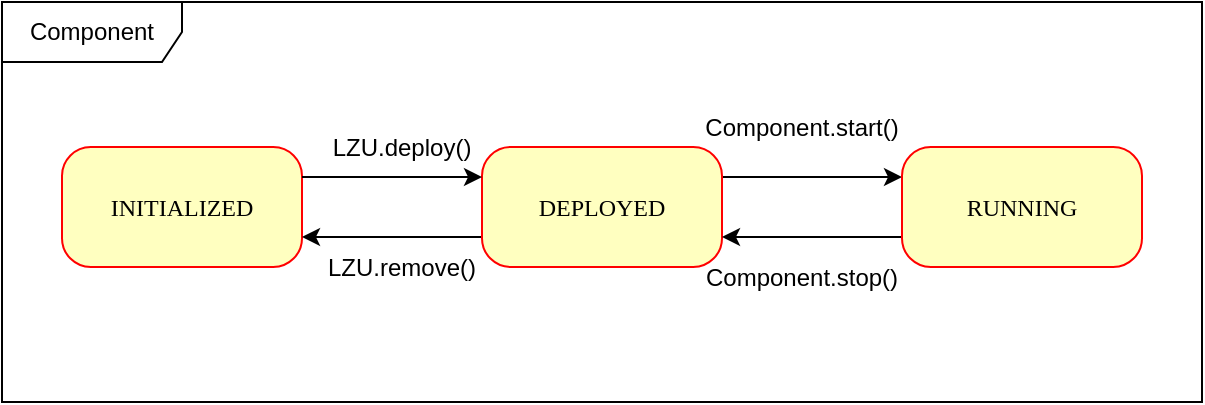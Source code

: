 <mxfile version="12.9.14" type="device"><diagram name="Page-1" id="58cdce13-f638-feb5-8d6f-7d28b1aa9fa0"><mxGraphModel dx="981" dy="526" grid="1" gridSize="10" guides="1" tooltips="1" connect="1" arrows="1" fold="1" page="1" pageScale="1" pageWidth="1100" pageHeight="850" background="#ffffff" math="0" shadow="0"><root><mxCell id="0"/><mxCell id="1" parent="0"/><mxCell id="3XahArjsmesPNddOIzvP-1" value="INITIALIZED" style="rounded=1;whiteSpace=wrap;html=1;arcSize=24;fillColor=#ffffc0;strokeColor=#ff0000;shadow=0;comic=0;labelBackgroundColor=none;fontFamily=Verdana;fontSize=12;fontColor=#000000;align=center;" vertex="1" parent="1"><mxGeometry x="190" y="162.5" width="120" height="60" as="geometry"/></mxCell><mxCell id="3XahArjsmesPNddOIzvP-8" style="edgeStyle=orthogonalEdgeStyle;rounded=0;orthogonalLoop=1;jettySize=auto;html=1;exitX=1;exitY=0.25;exitDx=0;exitDy=0;entryX=0;entryY=0.25;entryDx=0;entryDy=0;" edge="1" parent="1" source="3XahArjsmesPNddOIzvP-2" target="3XahArjsmesPNddOIzvP-3"><mxGeometry relative="1" as="geometry"/></mxCell><mxCell id="3XahArjsmesPNddOIzvP-10" style="edgeStyle=orthogonalEdgeStyle;rounded=0;orthogonalLoop=1;jettySize=auto;html=1;exitX=0;exitY=0.75;exitDx=0;exitDy=0;entryX=1;entryY=0.75;entryDx=0;entryDy=0;" edge="1" parent="1" source="3XahArjsmesPNddOIzvP-2" target="3XahArjsmesPNddOIzvP-1"><mxGeometry relative="1" as="geometry"/></mxCell><mxCell id="3XahArjsmesPNddOIzvP-2" value="DEPLOYED" style="rounded=1;whiteSpace=wrap;html=1;arcSize=24;fillColor=#ffffc0;strokeColor=#ff0000;shadow=0;comic=0;labelBackgroundColor=none;fontFamily=Verdana;fontSize=12;fontColor=#000000;align=center;" vertex="1" parent="1"><mxGeometry x="400" y="162.5" width="120" height="60" as="geometry"/></mxCell><mxCell id="3XahArjsmesPNddOIzvP-9" style="edgeStyle=orthogonalEdgeStyle;rounded=0;orthogonalLoop=1;jettySize=auto;html=1;exitX=0;exitY=0.75;exitDx=0;exitDy=0;entryX=1;entryY=0.75;entryDx=0;entryDy=0;" edge="1" parent="1" source="3XahArjsmesPNddOIzvP-3" target="3XahArjsmesPNddOIzvP-2"><mxGeometry relative="1" as="geometry"/></mxCell><mxCell id="3XahArjsmesPNddOIzvP-3" value="RUNNING" style="rounded=1;whiteSpace=wrap;html=1;arcSize=24;fillColor=#ffffc0;strokeColor=#ff0000;shadow=0;comic=0;labelBackgroundColor=none;fontFamily=Verdana;fontSize=12;fontColor=#000000;align=center;" vertex="1" parent="1"><mxGeometry x="610" y="162.5" width="120" height="60" as="geometry"/></mxCell><mxCell id="3XahArjsmesPNddOIzvP-7" value="" style="endArrow=classic;html=1;entryX=0;entryY=0.25;entryDx=0;entryDy=0;exitX=1;exitY=0.25;exitDx=0;exitDy=0;" edge="1" parent="1" source="3XahArjsmesPNddOIzvP-1" target="3XahArjsmesPNddOIzvP-2"><mxGeometry width="50" height="50" relative="1" as="geometry"><mxPoint x="400" y="32.5" as="sourcePoint"/><mxPoint x="450" y="-17.5" as="targetPoint"/></mxGeometry></mxCell><mxCell id="3XahArjsmesPNddOIzvP-14" value="LZU.deploy()" style="text;html=1;strokeColor=none;fillColor=none;align=center;verticalAlign=middle;whiteSpace=wrap;rounded=0;" vertex="1" parent="1"><mxGeometry x="340" y="152.5" width="40" height="20" as="geometry"/></mxCell><mxCell id="3XahArjsmesPNddOIzvP-15" value="&lt;div&gt;LZU.remove()&lt;/div&gt;" style="text;html=1;strokeColor=none;fillColor=none;align=center;verticalAlign=middle;whiteSpace=wrap;rounded=0;" vertex="1" parent="1"><mxGeometry x="340" y="212.5" width="40" height="20" as="geometry"/></mxCell><mxCell id="3XahArjsmesPNddOIzvP-16" value="Component.start()" style="text;html=1;strokeColor=none;fillColor=none;align=center;verticalAlign=middle;whiteSpace=wrap;rounded=0;" vertex="1" parent="1"><mxGeometry x="540" y="142.5" width="40" height="20" as="geometry"/></mxCell><mxCell id="3XahArjsmesPNddOIzvP-17" value="Component.stop()" style="text;html=1;strokeColor=none;fillColor=none;align=center;verticalAlign=middle;whiteSpace=wrap;rounded=0;" vertex="1" parent="1"><mxGeometry x="540" y="217.5" width="40" height="20" as="geometry"/></mxCell><mxCell id="3XahArjsmesPNddOIzvP-20" value="Component" style="shape=umlFrame;whiteSpace=wrap;html=1;width=90;height=30;" vertex="1" parent="1"><mxGeometry x="160" y="90" width="600" height="200" as="geometry"/></mxCell></root></mxGraphModel></diagram></mxfile>